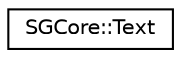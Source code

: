 digraph "Graphical Class Hierarchy"
{
 // LATEX_PDF_SIZE
  edge [fontname="Helvetica",fontsize="10",labelfontname="Helvetica",labelfontsize="10"];
  node [fontname="Helvetica",fontsize="10",shape=record];
  rankdir="LR";
  Node0 [label="SGCore::Text",height=0.2,width=0.4,color="black", fillcolor="white", style="filled",URL="$structSGCore_1_1Text.html",tooltip=" "];
}
